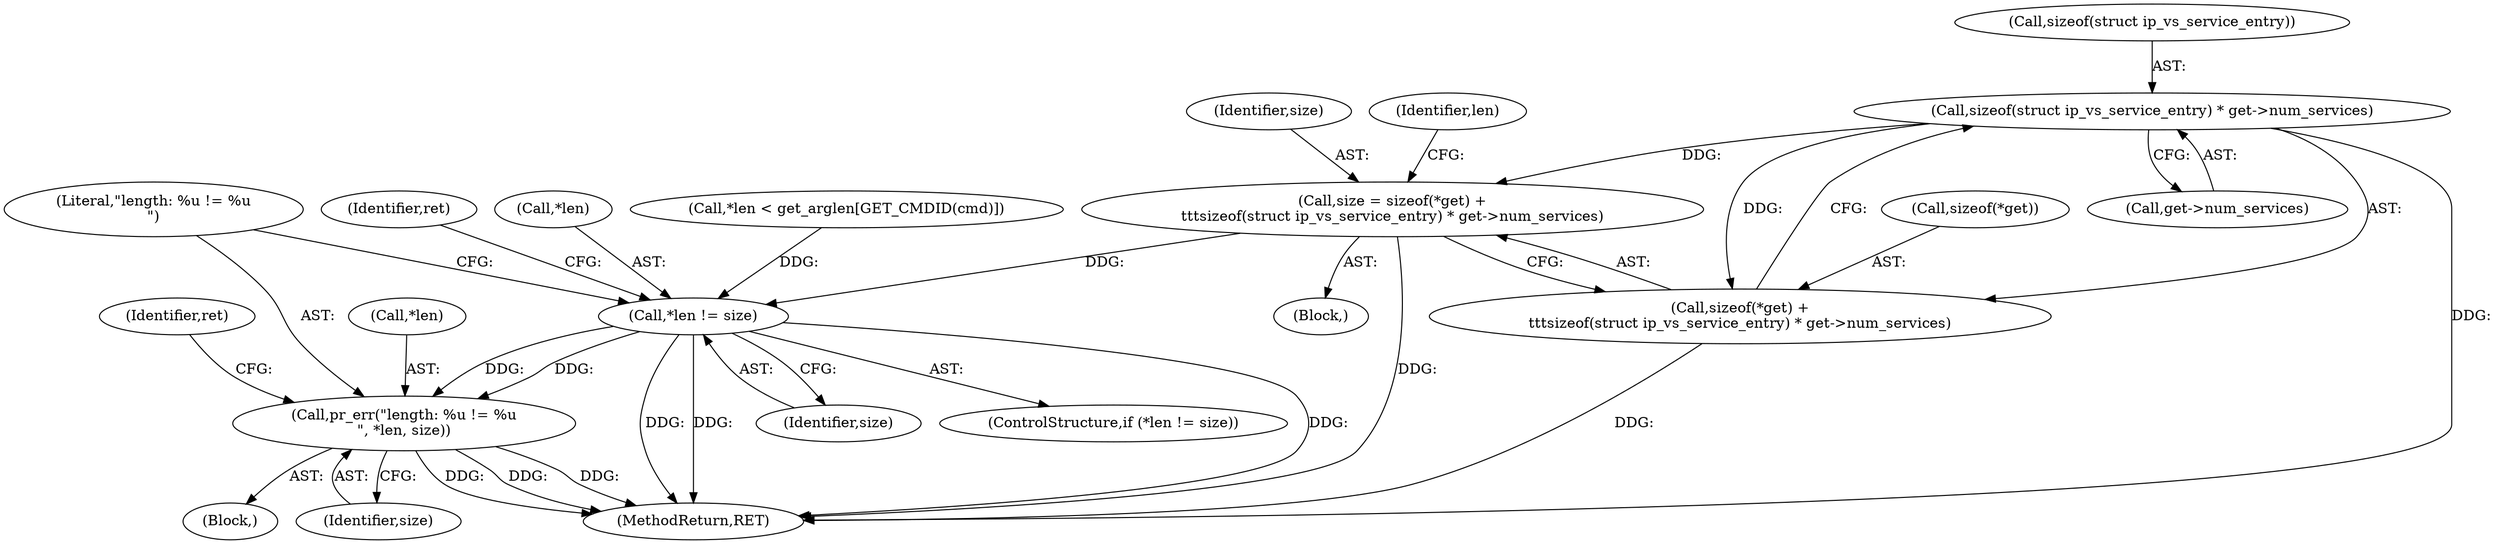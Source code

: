 digraph "0_linux_04bcef2a83f40c6db24222b27a52892cba39dffb@API" {
"1000263" [label="(Call,sizeof(struct ip_vs_service_entry) * get->num_services)"];
"1000257" [label="(Call,size = sizeof(*get) +\n\t\t\tsizeof(struct ip_vs_service_entry) * get->num_services)"];
"1000270" [label="(Call,*len != size)"];
"1000275" [label="(Call,pr_err(\"length: %u != %u\n\", *len, size))"];
"1000259" [label="(Call,sizeof(*get) +\n\t\t\tsizeof(struct ip_vs_service_entry) * get->num_services)"];
"1000263" [label="(Call,sizeof(struct ip_vs_service_entry) * get->num_services)"];
"1000131" [label="(Call,*len < get_arglen[GET_CMDID(cmd)])"];
"1000276" [label="(Literal,\"length: %u != %u\n\")"];
"1000259" [label="(Call,sizeof(*get) +\n\t\t\tsizeof(struct ip_vs_service_entry) * get->num_services)"];
"1000286" [label="(Identifier,ret)"];
"1000258" [label="(Identifier,size)"];
"1000249" [label="(Block,)"];
"1000271" [label="(Call,*len)"];
"1000520" [label="(MethodReturn,RET)"];
"1000279" [label="(Identifier,size)"];
"1000281" [label="(Identifier,ret)"];
"1000260" [label="(Call,sizeof(*get))"];
"1000257" [label="(Call,size = sizeof(*get) +\n\t\t\tsizeof(struct ip_vs_service_entry) * get->num_services)"];
"1000273" [label="(Identifier,size)"];
"1000270" [label="(Call,*len != size)"];
"1000277" [label="(Call,*len)"];
"1000264" [label="(Call,sizeof(struct ip_vs_service_entry))"];
"1000269" [label="(ControlStructure,if (*len != size))"];
"1000275" [label="(Call,pr_err(\"length: %u != %u\n\", *len, size))"];
"1000272" [label="(Identifier,len)"];
"1000274" [label="(Block,)"];
"1000266" [label="(Call,get->num_services)"];
"1000263" -> "1000259"  [label="AST: "];
"1000263" -> "1000266"  [label="CFG: "];
"1000264" -> "1000263"  [label="AST: "];
"1000266" -> "1000263"  [label="AST: "];
"1000259" -> "1000263"  [label="CFG: "];
"1000263" -> "1000520"  [label="DDG: "];
"1000263" -> "1000257"  [label="DDG: "];
"1000263" -> "1000259"  [label="DDG: "];
"1000257" -> "1000249"  [label="AST: "];
"1000257" -> "1000259"  [label="CFG: "];
"1000258" -> "1000257"  [label="AST: "];
"1000259" -> "1000257"  [label="AST: "];
"1000272" -> "1000257"  [label="CFG: "];
"1000257" -> "1000520"  [label="DDG: "];
"1000257" -> "1000270"  [label="DDG: "];
"1000270" -> "1000269"  [label="AST: "];
"1000270" -> "1000273"  [label="CFG: "];
"1000271" -> "1000270"  [label="AST: "];
"1000273" -> "1000270"  [label="AST: "];
"1000276" -> "1000270"  [label="CFG: "];
"1000286" -> "1000270"  [label="CFG: "];
"1000270" -> "1000520"  [label="DDG: "];
"1000270" -> "1000520"  [label="DDG: "];
"1000270" -> "1000520"  [label="DDG: "];
"1000131" -> "1000270"  [label="DDG: "];
"1000270" -> "1000275"  [label="DDG: "];
"1000270" -> "1000275"  [label="DDG: "];
"1000275" -> "1000274"  [label="AST: "];
"1000275" -> "1000279"  [label="CFG: "];
"1000276" -> "1000275"  [label="AST: "];
"1000277" -> "1000275"  [label="AST: "];
"1000279" -> "1000275"  [label="AST: "];
"1000281" -> "1000275"  [label="CFG: "];
"1000275" -> "1000520"  [label="DDG: "];
"1000275" -> "1000520"  [label="DDG: "];
"1000275" -> "1000520"  [label="DDG: "];
"1000260" -> "1000259"  [label="AST: "];
"1000259" -> "1000520"  [label="DDG: "];
}
